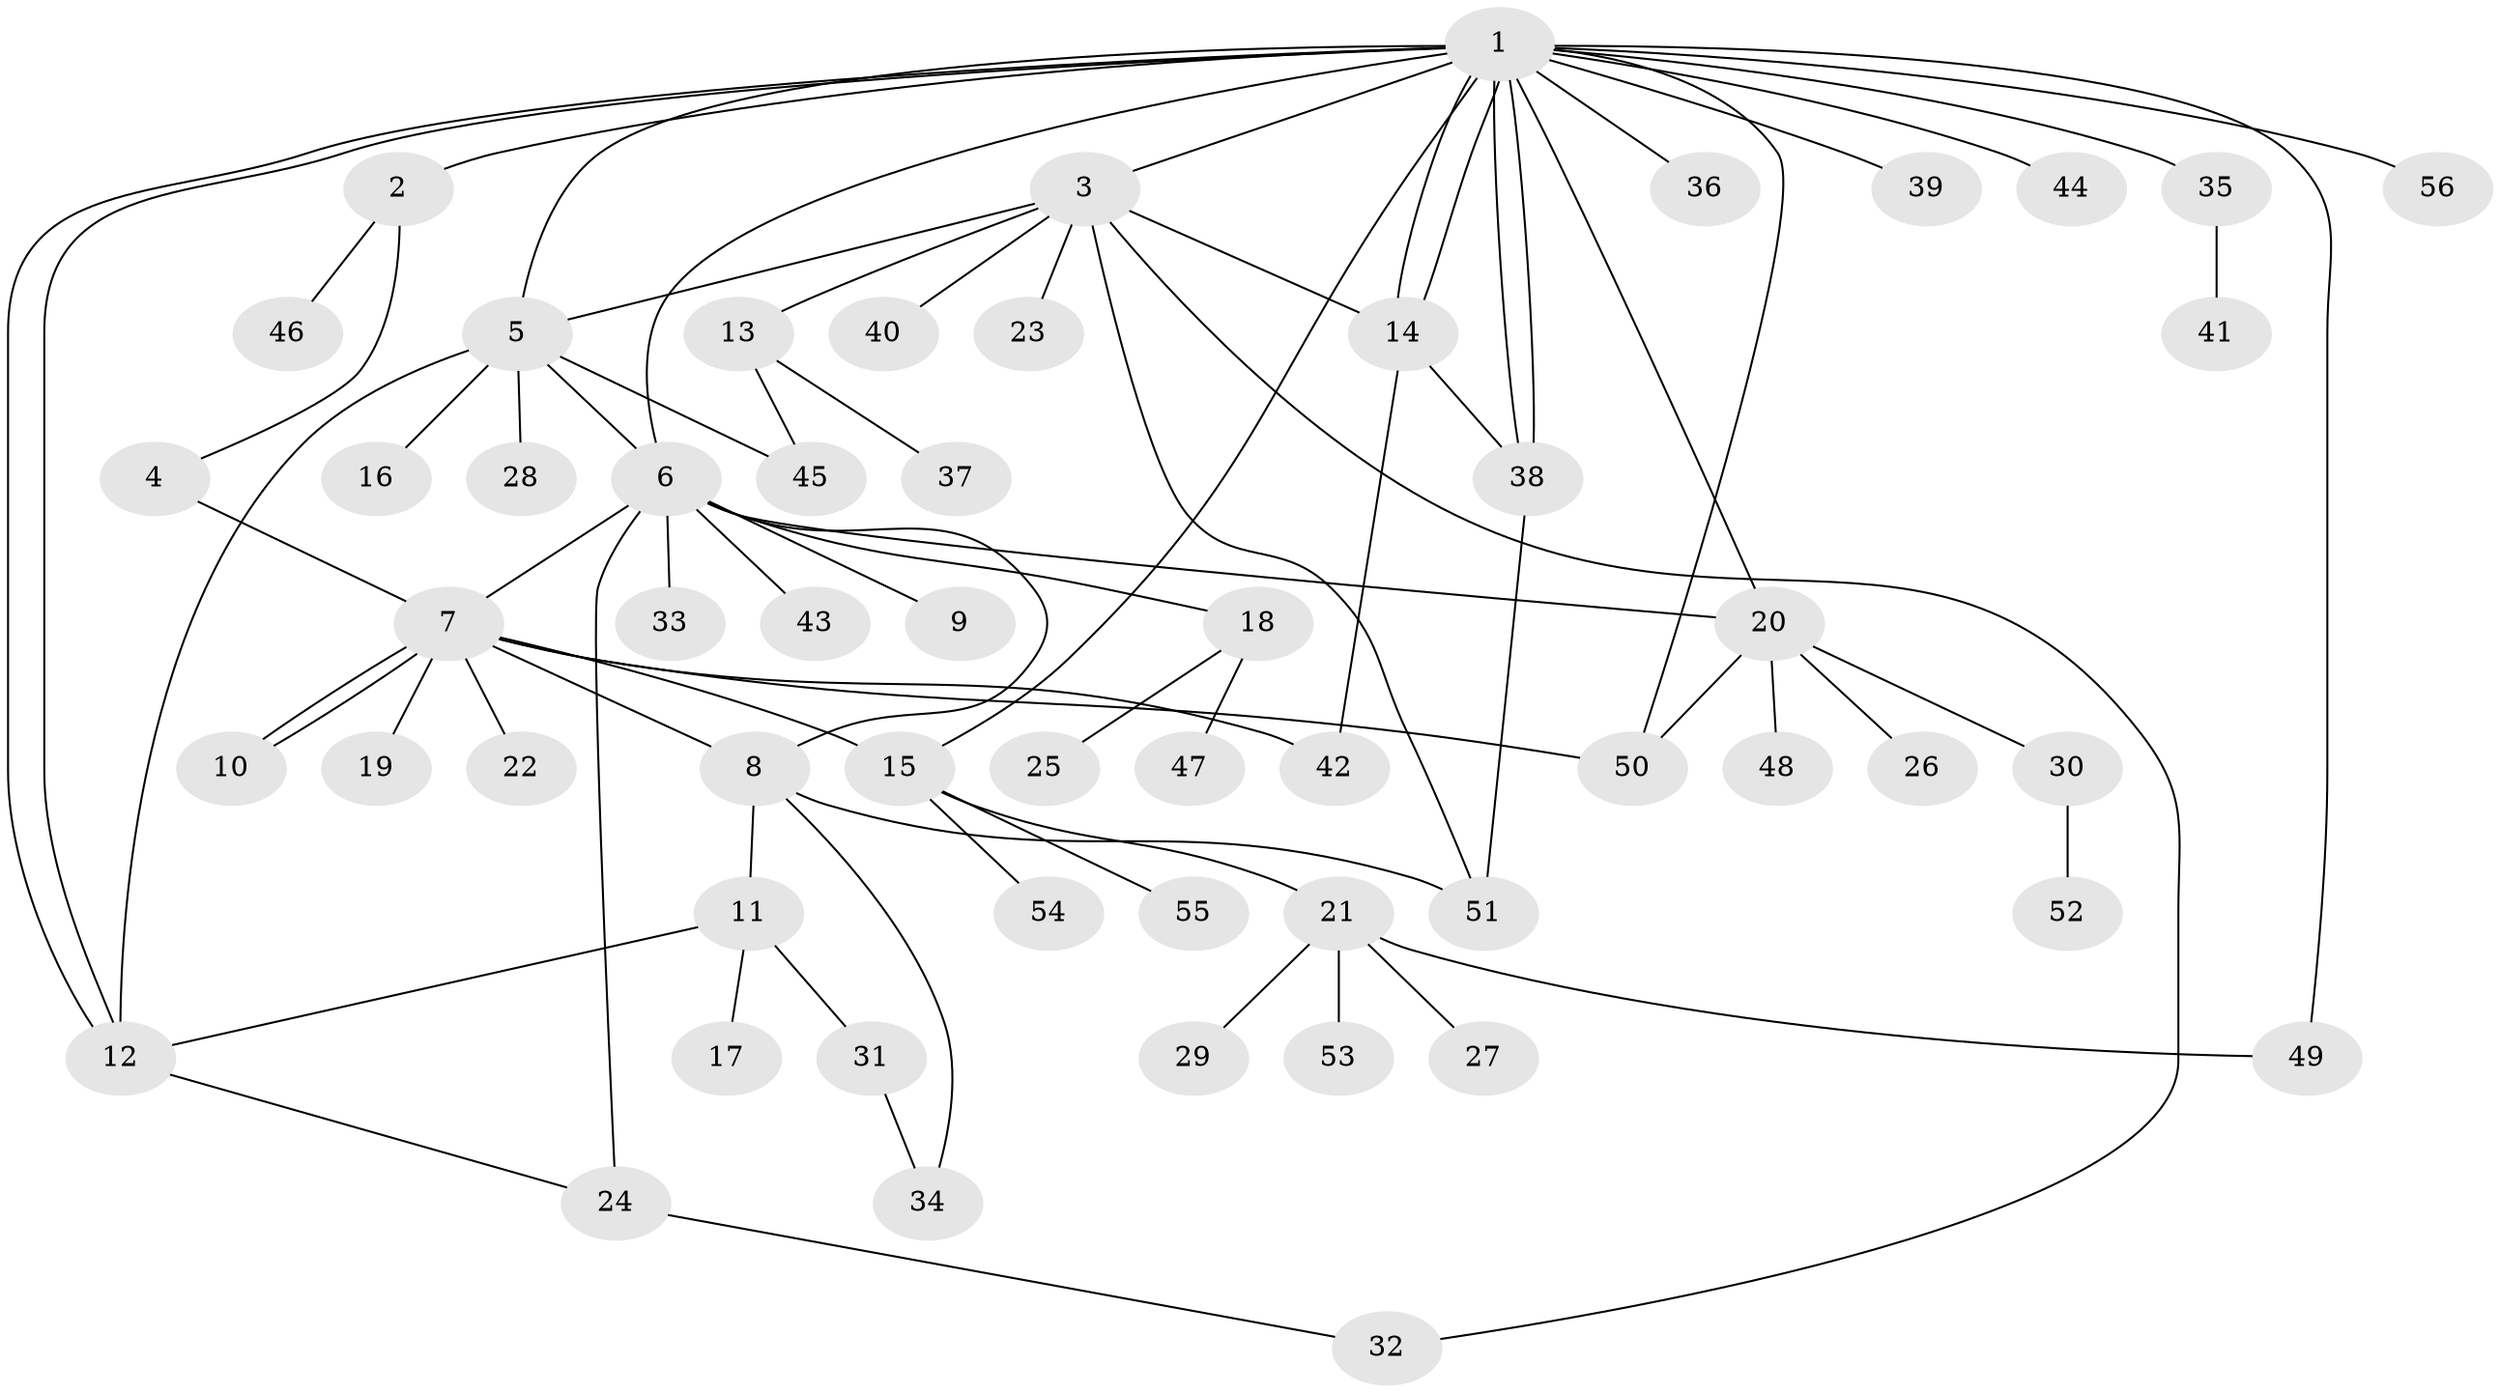 // coarse degree distribution, {17: 0.024390243902439025, 2: 0.21951219512195122, 9: 0.04878048780487805, 6: 0.07317073170731707, 13: 0.024390243902439025, 5: 0.07317073170731707, 3: 0.024390243902439025, 1: 0.4878048780487805, 4: 0.024390243902439025}
// Generated by graph-tools (version 1.1) at 2025/51/02/27/25 19:51:55]
// undirected, 56 vertices, 79 edges
graph export_dot {
graph [start="1"]
  node [color=gray90,style=filled];
  1;
  2;
  3;
  4;
  5;
  6;
  7;
  8;
  9;
  10;
  11;
  12;
  13;
  14;
  15;
  16;
  17;
  18;
  19;
  20;
  21;
  22;
  23;
  24;
  25;
  26;
  27;
  28;
  29;
  30;
  31;
  32;
  33;
  34;
  35;
  36;
  37;
  38;
  39;
  40;
  41;
  42;
  43;
  44;
  45;
  46;
  47;
  48;
  49;
  50;
  51;
  52;
  53;
  54;
  55;
  56;
  1 -- 2;
  1 -- 3;
  1 -- 5;
  1 -- 6;
  1 -- 12;
  1 -- 12;
  1 -- 14;
  1 -- 14;
  1 -- 15;
  1 -- 20;
  1 -- 35;
  1 -- 36;
  1 -- 38;
  1 -- 38;
  1 -- 39;
  1 -- 44;
  1 -- 49;
  1 -- 50;
  1 -- 56;
  2 -- 4;
  2 -- 46;
  3 -- 5;
  3 -- 13;
  3 -- 14;
  3 -- 23;
  3 -- 32;
  3 -- 40;
  3 -- 51;
  4 -- 7;
  5 -- 6;
  5 -- 12;
  5 -- 16;
  5 -- 28;
  5 -- 45;
  6 -- 7;
  6 -- 8;
  6 -- 9;
  6 -- 18;
  6 -- 20;
  6 -- 24;
  6 -- 33;
  6 -- 43;
  7 -- 8;
  7 -- 10;
  7 -- 10;
  7 -- 15;
  7 -- 19;
  7 -- 22;
  7 -- 42;
  7 -- 50;
  8 -- 11;
  8 -- 34;
  8 -- 51;
  11 -- 12;
  11 -- 17;
  11 -- 31;
  12 -- 24;
  13 -- 37;
  13 -- 45;
  14 -- 38;
  14 -- 42;
  15 -- 21;
  15 -- 54;
  15 -- 55;
  18 -- 25;
  18 -- 47;
  20 -- 26;
  20 -- 30;
  20 -- 48;
  20 -- 50;
  21 -- 27;
  21 -- 29;
  21 -- 49;
  21 -- 53;
  24 -- 32;
  30 -- 52;
  31 -- 34;
  35 -- 41;
  38 -- 51;
}
